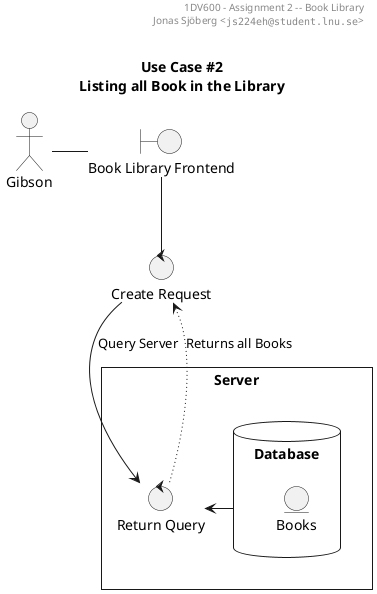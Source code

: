 ' ~~~~~~~~~~~~~~~~~~~~~~~~~~~~~~~~~~~~~~~~~~~~~~~~~
' 1DV600 -- Software Technology
' Assignment 2: Analysis, Design and Implementation
' ~~~~~~~~~~~~~~~~~~~~~~~~~~~~~~~~~~~~~~~~~~~~~~~~~
' Created by Jonas Sjöberg (js224eh) on 2017-02-19.

@startuml
' debug flag creates a 'svek.dot' and 'svek.svg' file in ~/
' !pragma svek_trace on

skinparam {
    monochrome true
    backgroundColor transparent
    classBackgroundColor transparent
    style strictuml
}

header
1DV600 - Assignment 2 -- Book Library
Jonas Sjöberg <""js224eh@student.lnu.se"">
end header

title \nUse Case #2\nListing all Book in the Library


actor Gibson
boundary "Book Library Frontend" as frontend
control "Create Request" as query

rectangle Server {
    database Database {
        entity Books
    }
    control "Return Query" as response
    Database -> response
}

'Gibson - frontend: Add New Book
Gibson - frontend
top to bottom direction
frontend -- query
query --> response : "Query Server"
query <~~ response : "Returns all Books"

@enduml
